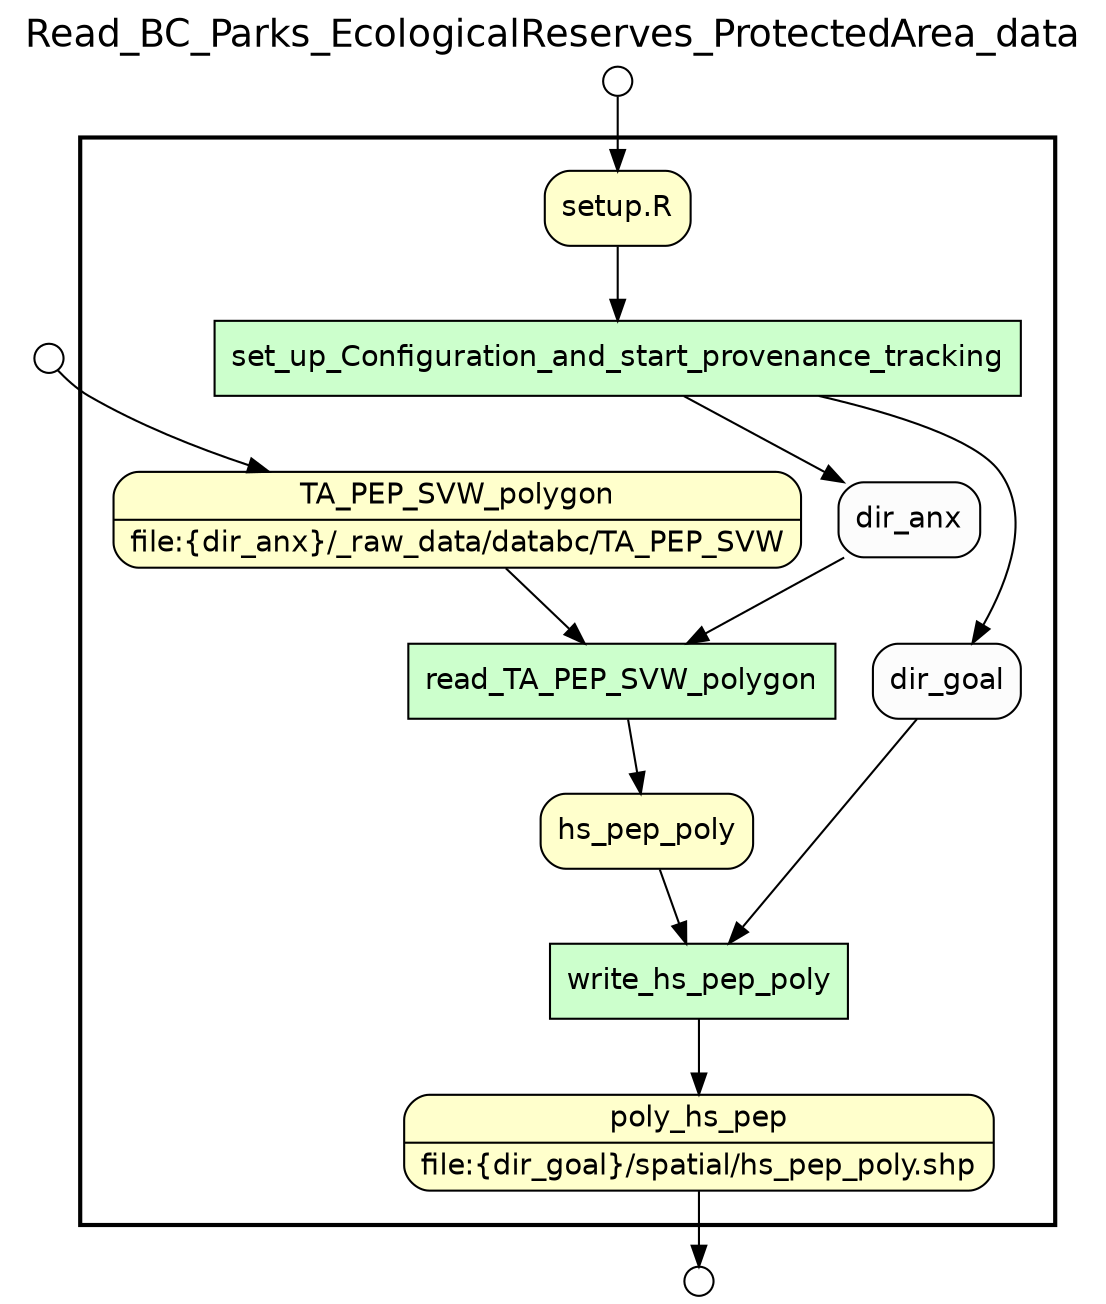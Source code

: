
/* Start of top-level graph */
digraph Workflow {
rankdir=TB

/* Title for graph */
fontname=Helvetica; fontsize=18; labelloc=t
label=Read_BC_Parks_EcologicalReserves_ProtectedArea_data

/* Start of double cluster for drawing box around nodes in workflow */
subgraph cluster_workflow_box_outer { label=""; color=black; penwidth=2
subgraph cluster_workflow_box_inner { label=""; penwidth=0

/* Style for nodes representing atomic programs in workflow */
node[shape=box style=filled fillcolor="#CCFFCC" peripheries=1 fontname=Helvetica]

/* Nodes representing atomic programs in workflow */
set_up_Configuration_and_start_provenance_tracking
read_TA_PEP_SVW_polygon
write_hs_pep_poly

/* Style for nodes representing non-parameter data channels in workflow */
node[shape=box style="rounded,filled" fillcolor="#FFFFCC" peripheries=1 fontname=Helvetica]

/* Nodes for non-parameter data channels in workflow */
poly_hs_pep [shape=record rankdir=LR label="{<f0> poly_hs_pep |<f1> file\:\{dir_goal\}/spatial/hs_pep_poly.shp}"];
"setup.R"
TA_PEP_SVW_polygon [shape=record rankdir=LR label="{<f0> TA_PEP_SVW_polygon |<f1> file\:\{dir_anx\}/_raw_data/databc/TA_PEP_SVW}"];
hs_pep_poly

/* Style for nodes representing parameter channels in workflow */
node[shape=box style="rounded,filled" fillcolor="#FCFCFC" peripheries=1 fontname=Helvetica]

/* Nodes representing parameter channels in workflow */
dir_anx
dir_goal

/* Edges representing connections between programs and channels */
set_up_Configuration_and_start_provenance_tracking -> dir_anx
set_up_Configuration_and_start_provenance_tracking -> dir_goal
"setup.R" -> set_up_Configuration_and_start_provenance_tracking
read_TA_PEP_SVW_polygon -> hs_pep_poly
dir_anx -> read_TA_PEP_SVW_polygon
TA_PEP_SVW_polygon -> read_TA_PEP_SVW_polygon
write_hs_pep_poly -> poly_hs_pep
hs_pep_poly -> write_hs_pep_poly
dir_goal -> write_hs_pep_poly

/* End of double cluster for drawing box around nodes in workflow */
}}

/* Style for nodes representing workflow input ports */
node[shape=circle style="rounded,filled" fillcolor="#FFFFFF" peripheries=1 fontname=Helvetica width=0.2]

/* Nodes representing workflow input ports */
TA_PEP_SVW_polygon_input_port [label=""]
"setup.R_input_port" [label=""]

/* Style for nodes representing workflow output ports */
node[shape=circle style="rounded,filled" fillcolor="#FFFFFF" peripheries=1 fontname=Helvetica width=0.2]

/* Nodes representing workflow output ports */
poly_hs_pep_output_port [label=""]

/* Edges from input ports to channels */
TA_PEP_SVW_polygon_input_port -> TA_PEP_SVW_polygon
"setup.R_input_port" -> "setup.R"

/* Edges from channels to output ports */
poly_hs_pep -> poly_hs_pep_output_port

/* End of top-level graph */
}


